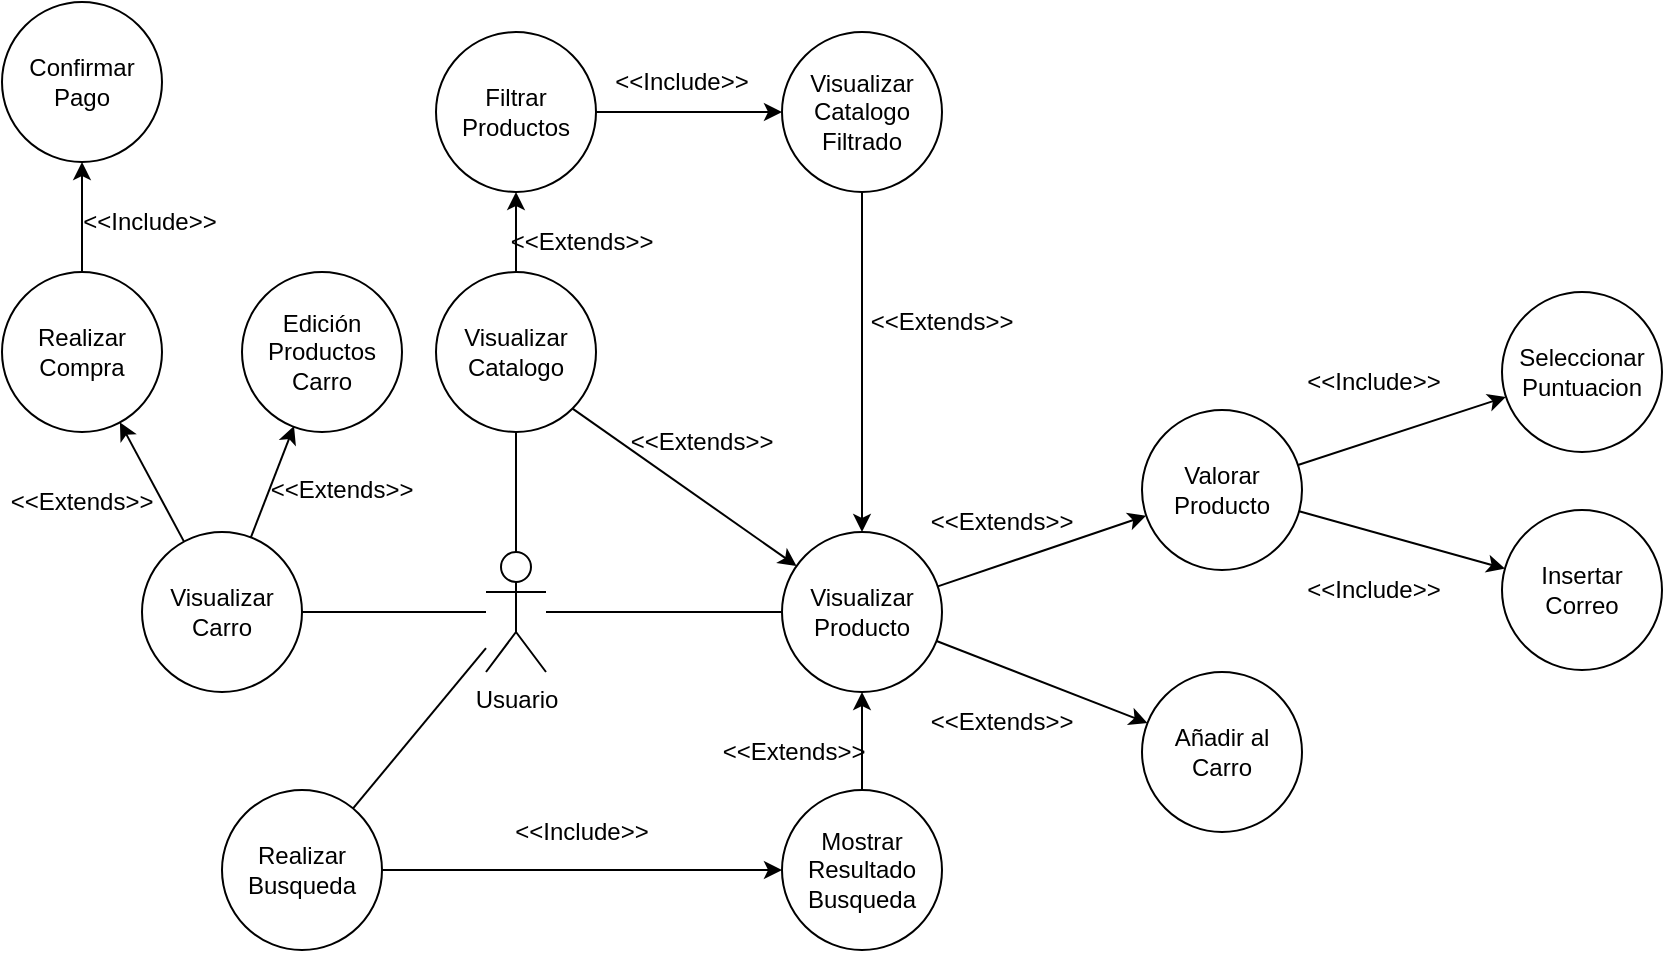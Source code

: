 <mxfile version="21.3.3" type="device">
  <diagram id="xwU1_y0mwaDJtl_R_0N8" name="Página-1">
    <mxGraphModel dx="5101" dy="-174" grid="1" gridSize="10" guides="1" tooltips="1" connect="1" arrows="1" fold="1" page="1" pageScale="1" pageWidth="827" pageHeight="1169" math="0" shadow="0">
      <root>
        <mxCell id="0" />
        <mxCell id="1" parent="0" />
        <mxCell id="1TqrWnzGkfGH86v_0cLq-2" style="rounded=0;orthogonalLoop=1;jettySize=auto;html=1;strokeColor=default;endArrow=none;endFill=0;" edge="1" parent="1" source="1TqrWnzGkfGH86v_0cLq-7" target="1TqrWnzGkfGH86v_0cLq-11">
          <mxGeometry relative="1" as="geometry" />
        </mxCell>
        <mxCell id="1TqrWnzGkfGH86v_0cLq-3" style="rounded=0;orthogonalLoop=1;jettySize=auto;html=1;" edge="1" parent="1" source="1TqrWnzGkfGH86v_0cLq-11" target="1TqrWnzGkfGH86v_0cLq-12">
          <mxGeometry relative="1" as="geometry" />
        </mxCell>
        <mxCell id="1TqrWnzGkfGH86v_0cLq-4" style="rounded=0;orthogonalLoop=1;jettySize=auto;html=1;endArrow=none;endFill=0;" edge="1" parent="1" source="1TqrWnzGkfGH86v_0cLq-7" target="1TqrWnzGkfGH86v_0cLq-14">
          <mxGeometry relative="1" as="geometry" />
        </mxCell>
        <mxCell id="1TqrWnzGkfGH86v_0cLq-5" style="rounded=0;orthogonalLoop=1;jettySize=auto;html=1;endArrow=none;endFill=0;" edge="1" parent="1" source="1TqrWnzGkfGH86v_0cLq-7" target="1TqrWnzGkfGH86v_0cLq-16">
          <mxGeometry relative="1" as="geometry" />
        </mxCell>
        <mxCell id="1TqrWnzGkfGH86v_0cLq-6" style="rounded=0;orthogonalLoop=1;jettySize=auto;html=1;endArrow=none;endFill=0;" edge="1" parent="1" source="1TqrWnzGkfGH86v_0cLq-7" target="1TqrWnzGkfGH86v_0cLq-27">
          <mxGeometry relative="1" as="geometry" />
        </mxCell>
        <mxCell id="1TqrWnzGkfGH86v_0cLq-7" value="Usuario" style="shape=umlActor;verticalLabelPosition=bottom;verticalAlign=top;html=1;outlineConnect=0;" vertex="1" parent="1">
          <mxGeometry x="-2648" y="1820" width="30" height="60" as="geometry" />
        </mxCell>
        <mxCell id="1TqrWnzGkfGH86v_0cLq-8" style="rounded=0;orthogonalLoop=1;jettySize=auto;html=1;" edge="1" parent="1" source="1TqrWnzGkfGH86v_0cLq-9" target="1TqrWnzGkfGH86v_0cLq-31">
          <mxGeometry relative="1" as="geometry" />
        </mxCell>
        <mxCell id="1TqrWnzGkfGH86v_0cLq-9" value="Filtrar Productos" style="ellipse;whiteSpace=wrap;html=1;verticalAlign=middle;" vertex="1" parent="1">
          <mxGeometry x="-2673" y="1560" width="80" height="80" as="geometry" />
        </mxCell>
        <mxCell id="1TqrWnzGkfGH86v_0cLq-10" style="rounded=0;orthogonalLoop=1;jettySize=auto;html=1;" edge="1" parent="1" source="1TqrWnzGkfGH86v_0cLq-11" target="1TqrWnzGkfGH86v_0cLq-19">
          <mxGeometry relative="1" as="geometry" />
        </mxCell>
        <mxCell id="1TqrWnzGkfGH86v_0cLq-11" value="Visualizar Producto" style="ellipse;whiteSpace=wrap;html=1;verticalAlign=middle;" vertex="1" parent="1">
          <mxGeometry x="-2500" y="1810" width="80" height="80" as="geometry" />
        </mxCell>
        <mxCell id="1TqrWnzGkfGH86v_0cLq-12" value="Añadir al Carro" style="ellipse;whiteSpace=wrap;html=1;verticalAlign=middle;" vertex="1" parent="1">
          <mxGeometry x="-2320" y="1880" width="80" height="80" as="geometry" />
        </mxCell>
        <mxCell id="1TqrWnzGkfGH86v_0cLq-13" value="" style="rounded=0;orthogonalLoop=1;jettySize=auto;html=1;" edge="1" parent="1" source="1TqrWnzGkfGH86v_0cLq-14">
          <mxGeometry relative="1" as="geometry">
            <mxPoint x="-2744" y="1757" as="targetPoint" />
          </mxGeometry>
        </mxCell>
        <mxCell id="1TqrWnzGkfGH86v_0cLq-14" value="Visualizar Carro" style="ellipse;whiteSpace=wrap;html=1;verticalAlign=middle;" vertex="1" parent="1">
          <mxGeometry x="-2820" y="1810" width="80" height="80" as="geometry" />
        </mxCell>
        <mxCell id="1TqrWnzGkfGH86v_0cLq-15" style="rounded=0;orthogonalLoop=1;jettySize=auto;html=1;" edge="1" parent="1" source="1TqrWnzGkfGH86v_0cLq-16" target="1TqrWnzGkfGH86v_0cLq-9">
          <mxGeometry relative="1" as="geometry" />
        </mxCell>
        <mxCell id="1TqrWnzGkfGH86v_0cLq-16" value="Visualizar Catalogo" style="ellipse;whiteSpace=wrap;html=1;verticalAlign=middle;" vertex="1" parent="1">
          <mxGeometry x="-2673" y="1680" width="80" height="80" as="geometry" />
        </mxCell>
        <mxCell id="1TqrWnzGkfGH86v_0cLq-17" value="" style="rounded=0;orthogonalLoop=1;jettySize=auto;html=1;" edge="1" parent="1" source="1TqrWnzGkfGH86v_0cLq-19" target="1TqrWnzGkfGH86v_0cLq-23">
          <mxGeometry relative="1" as="geometry" />
        </mxCell>
        <mxCell id="1TqrWnzGkfGH86v_0cLq-18" value="" style="rounded=0;orthogonalLoop=1;jettySize=auto;html=1;" edge="1" parent="1" source="1TqrWnzGkfGH86v_0cLq-19" target="1TqrWnzGkfGH86v_0cLq-24">
          <mxGeometry relative="1" as="geometry" />
        </mxCell>
        <mxCell id="1TqrWnzGkfGH86v_0cLq-19" value="Valorar Producto" style="ellipse;whiteSpace=wrap;html=1;verticalAlign=middle;" vertex="1" parent="1">
          <mxGeometry x="-2320" y="1749" width="80" height="80" as="geometry" />
        </mxCell>
        <mxCell id="1TqrWnzGkfGH86v_0cLq-20" value="&amp;lt;&amp;lt;Extends&amp;gt;&amp;gt;" style="text;html=1;strokeColor=none;fillColor=none;align=center;verticalAlign=middle;whiteSpace=wrap;rounded=0;" vertex="1" parent="1">
          <mxGeometry x="-2630" y="1650.0" width="60" height="30" as="geometry" />
        </mxCell>
        <mxCell id="1TqrWnzGkfGH86v_0cLq-21" value="&amp;lt;&amp;lt;Include&amp;gt;&amp;gt;" style="text;html=1;strokeColor=none;fillColor=none;align=center;verticalAlign=middle;whiteSpace=wrap;rounded=0;" vertex="1" parent="1">
          <mxGeometry x="-2234" y="1824.0" width="60" height="30" as="geometry" />
        </mxCell>
        <mxCell id="1TqrWnzGkfGH86v_0cLq-22" value="&amp;lt;&amp;lt;Extends&amp;gt;&amp;gt;" style="text;html=1;strokeColor=none;fillColor=none;align=center;verticalAlign=middle;whiteSpace=wrap;rounded=0;" vertex="1" parent="1">
          <mxGeometry x="-2420" y="1890.0" width="60" height="30" as="geometry" />
        </mxCell>
        <mxCell id="1TqrWnzGkfGH86v_0cLq-23" value="Insertar Correo" style="ellipse;whiteSpace=wrap;html=1;" vertex="1" parent="1">
          <mxGeometry x="-2140" y="1799" width="80" height="80" as="geometry" />
        </mxCell>
        <mxCell id="1TqrWnzGkfGH86v_0cLq-24" value="Seleccionar Puntuacion" style="ellipse;whiteSpace=wrap;html=1;" vertex="1" parent="1">
          <mxGeometry x="-2140" y="1690" width="80" height="80" as="geometry" />
        </mxCell>
        <mxCell id="1TqrWnzGkfGH86v_0cLq-25" value="&amp;lt;&amp;lt;Include&amp;gt;&amp;gt;" style="text;html=1;strokeColor=none;fillColor=none;align=center;verticalAlign=middle;whiteSpace=wrap;rounded=0;" vertex="1" parent="1">
          <mxGeometry x="-2234" y="1720.0" width="60" height="30" as="geometry" />
        </mxCell>
        <mxCell id="1TqrWnzGkfGH86v_0cLq-26" value="" style="rounded=0;orthogonalLoop=1;jettySize=auto;html=1;" edge="1" parent="1" source="1TqrWnzGkfGH86v_0cLq-27" target="1TqrWnzGkfGH86v_0cLq-35">
          <mxGeometry relative="1" as="geometry" />
        </mxCell>
        <mxCell id="1TqrWnzGkfGH86v_0cLq-27" value="Realizar Busqueda" style="ellipse;whiteSpace=wrap;html=1;verticalAlign=middle;" vertex="1" parent="1">
          <mxGeometry x="-2780" y="1939" width="80" height="80" as="geometry" />
        </mxCell>
        <mxCell id="1TqrWnzGkfGH86v_0cLq-28" value="&amp;lt;&amp;lt;Include&amp;gt;&amp;gt;" style="text;html=1;strokeColor=none;fillColor=none;align=center;verticalAlign=middle;whiteSpace=wrap;rounded=0;" vertex="1" parent="1">
          <mxGeometry x="-2630" y="1945.0" width="60" height="30" as="geometry" />
        </mxCell>
        <mxCell id="1TqrWnzGkfGH86v_0cLq-29" value="" style="rounded=0;orthogonalLoop=1;jettySize=auto;html=1;" edge="1" parent="1" source="1TqrWnzGkfGH86v_0cLq-30" target="1TqrWnzGkfGH86v_0cLq-45">
          <mxGeometry relative="1" as="geometry" />
        </mxCell>
        <mxCell id="1TqrWnzGkfGH86v_0cLq-30" value="Realizar Compra" style="ellipse;whiteSpace=wrap;html=1;verticalAlign=middle;" vertex="1" parent="1">
          <mxGeometry x="-2890" y="1680" width="80" height="80" as="geometry" />
        </mxCell>
        <mxCell id="1TqrWnzGkfGH86v_0cLq-31" value="Visualizar Catalogo Filtrado" style="ellipse;whiteSpace=wrap;html=1;verticalAlign=middle;" vertex="1" parent="1">
          <mxGeometry x="-2500" y="1560" width="80" height="80" as="geometry" />
        </mxCell>
        <mxCell id="1TqrWnzGkfGH86v_0cLq-32" value="&amp;lt;&amp;lt;Extends&amp;gt;&amp;gt;" style="text;html=1;strokeColor=none;fillColor=none;align=center;verticalAlign=middle;whiteSpace=wrap;rounded=0;" vertex="1" parent="1">
          <mxGeometry x="-2420" y="1790.0" width="60" height="30" as="geometry" />
        </mxCell>
        <mxCell id="1TqrWnzGkfGH86v_0cLq-33" value="&amp;lt;&amp;lt;Include&amp;gt;&amp;gt;" style="text;html=1;strokeColor=none;fillColor=none;align=center;verticalAlign=middle;whiteSpace=wrap;rounded=0;" vertex="1" parent="1">
          <mxGeometry x="-2580" y="1570.0" width="60" height="30" as="geometry" />
        </mxCell>
        <mxCell id="1TqrWnzGkfGH86v_0cLq-34" value="" style="rounded=0;orthogonalLoop=1;jettySize=auto;html=1;" edge="1" parent="1" source="1TqrWnzGkfGH86v_0cLq-35" target="1TqrWnzGkfGH86v_0cLq-11">
          <mxGeometry relative="1" as="geometry" />
        </mxCell>
        <mxCell id="1TqrWnzGkfGH86v_0cLq-35" value="Mostrar Resultado Busqueda" style="ellipse;whiteSpace=wrap;html=1;verticalAlign=middle;" vertex="1" parent="1">
          <mxGeometry x="-2500" y="1939" width="80" height="80" as="geometry" />
        </mxCell>
        <mxCell id="1TqrWnzGkfGH86v_0cLq-36" value="&amp;lt;&amp;lt;Extends&amp;gt;&amp;gt;" style="text;html=1;strokeColor=none;fillColor=none;align=center;verticalAlign=middle;whiteSpace=wrap;rounded=0;" vertex="1" parent="1">
          <mxGeometry x="-2524" y="1905.0" width="60" height="30" as="geometry" />
        </mxCell>
        <mxCell id="1TqrWnzGkfGH86v_0cLq-37" style="rounded=0;orthogonalLoop=1;jettySize=auto;html=1;exitX=1;exitY=1;exitDx=0;exitDy=0;" edge="1" parent="1" source="1TqrWnzGkfGH86v_0cLq-16" target="1TqrWnzGkfGH86v_0cLq-11">
          <mxGeometry relative="1" as="geometry">
            <mxPoint x="-2623" y="1690" as="sourcePoint" />
            <mxPoint x="-2623" y="1650" as="targetPoint" />
          </mxGeometry>
        </mxCell>
        <mxCell id="1TqrWnzGkfGH86v_0cLq-38" style="rounded=0;orthogonalLoop=1;jettySize=auto;html=1;" edge="1" parent="1" source="1TqrWnzGkfGH86v_0cLq-31" target="1TqrWnzGkfGH86v_0cLq-11">
          <mxGeometry relative="1" as="geometry">
            <mxPoint x="-2595" y="1758" as="sourcePoint" />
            <mxPoint x="-2501" y="1835" as="targetPoint" />
          </mxGeometry>
        </mxCell>
        <mxCell id="1TqrWnzGkfGH86v_0cLq-39" value="&amp;lt;&amp;lt;Extends&amp;gt;&amp;gt;" style="text;html=1;strokeColor=none;fillColor=none;align=center;verticalAlign=middle;whiteSpace=wrap;rounded=0;" vertex="1" parent="1">
          <mxGeometry x="-2450" y="1690.0" width="60" height="30" as="geometry" />
        </mxCell>
        <mxCell id="1TqrWnzGkfGH86v_0cLq-40" value="&amp;lt;&amp;lt;Extends&amp;gt;&amp;gt;" style="text;html=1;strokeColor=none;fillColor=none;align=center;verticalAlign=middle;whiteSpace=wrap;rounded=0;" vertex="1" parent="1">
          <mxGeometry x="-2570" y="1750.0" width="60" height="30" as="geometry" />
        </mxCell>
        <mxCell id="1TqrWnzGkfGH86v_0cLq-41" value="Edición Productos Carro" style="ellipse;whiteSpace=wrap;html=1;verticalAlign=middle;" vertex="1" parent="1">
          <mxGeometry x="-2770" y="1680" width="80" height="80" as="geometry" />
        </mxCell>
        <mxCell id="1TqrWnzGkfGH86v_0cLq-42" value="&amp;lt;&amp;lt;Extends&amp;gt;&amp;gt;" style="text;html=1;strokeColor=none;fillColor=none;align=center;verticalAlign=middle;whiteSpace=wrap;rounded=0;" vertex="1" parent="1">
          <mxGeometry x="-2750" y="1774.0" width="60" height="30" as="geometry" />
        </mxCell>
        <mxCell id="1TqrWnzGkfGH86v_0cLq-43" value="" style="rounded=0;orthogonalLoop=1;jettySize=auto;html=1;" edge="1" parent="1" source="1TqrWnzGkfGH86v_0cLq-14" target="1TqrWnzGkfGH86v_0cLq-30">
          <mxGeometry relative="1" as="geometry">
            <mxPoint x="-2756" y="1823" as="sourcePoint" />
            <mxPoint x="-2734" y="1767" as="targetPoint" />
          </mxGeometry>
        </mxCell>
        <mxCell id="1TqrWnzGkfGH86v_0cLq-44" value="&amp;lt;&amp;lt;Extends&amp;gt;&amp;gt;" style="text;html=1;strokeColor=none;fillColor=none;align=center;verticalAlign=middle;whiteSpace=wrap;rounded=0;" vertex="1" parent="1">
          <mxGeometry x="-2880" y="1780.0" width="60" height="30" as="geometry" />
        </mxCell>
        <mxCell id="1TqrWnzGkfGH86v_0cLq-45" value="Confirmar Pago" style="ellipse;whiteSpace=wrap;html=1;verticalAlign=middle;" vertex="1" parent="1">
          <mxGeometry x="-2890" y="1545" width="80" height="80" as="geometry" />
        </mxCell>
        <mxCell id="1TqrWnzGkfGH86v_0cLq-46" value="&amp;lt;&amp;lt;Include&amp;gt;&amp;gt;" style="text;html=1;strokeColor=none;fillColor=none;align=center;verticalAlign=middle;whiteSpace=wrap;rounded=0;" vertex="1" parent="1">
          <mxGeometry x="-2846.5" y="1640.0" width="60" height="30" as="geometry" />
        </mxCell>
      </root>
    </mxGraphModel>
  </diagram>
</mxfile>
